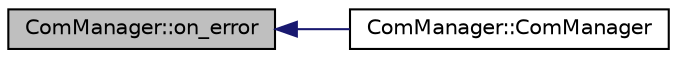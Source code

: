 digraph "ComManager::on_error"
{
  edge [fontname="Helvetica",fontsize="10",labelfontname="Helvetica",labelfontsize="10"];
  node [fontname="Helvetica",fontsize="10",shape=record];
  rankdir="LR";
  Node1 [label="ComManager::on_error",height=0.2,width=0.4,color="black", fillcolor="grey75", style="filled" fontcolor="black"];
  Node1 -> Node2 [dir="back",color="midnightblue",fontsize="10",style="solid",fontname="Helvetica"];
  Node2 [label="ComManager::ComManager",height=0.2,width=0.4,color="black", fillcolor="white", style="filled",URL="$class_com_manager.html#af39b15cba435865a79061391fa494ea4"];
}
